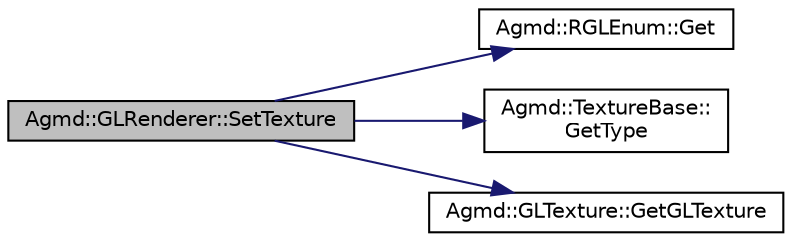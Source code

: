digraph "Agmd::GLRenderer::SetTexture"
{
  edge [fontname="Helvetica",fontsize="10",labelfontname="Helvetica",labelfontsize="10"];
  node [fontname="Helvetica",fontsize="10",shape=record];
  rankdir="LR";
  Node1 [label="Agmd::GLRenderer::SetTexture",height=0.2,width=0.4,color="black", fillcolor="grey75", style="filled" fontcolor="black"];
  Node1 -> Node2 [color="midnightblue",fontsize="10",style="solid",fontname="Helvetica"];
  Node2 [label="Agmd::RGLEnum::Get",height=0.2,width=0.4,color="black", fillcolor="white", style="filled",URL="$class_agmd_1_1_r_g_l_enum.html#a068b1f934454cf573d301c7375b4e431"];
  Node1 -> Node3 [color="midnightblue",fontsize="10",style="solid",fontname="Helvetica"];
  Node3 [label="Agmd::TextureBase::\lGetType",height=0.2,width=0.4,color="black", fillcolor="white", style="filled",URL="$class_agmd_1_1_texture_base.html#a701ea876be6c3cd5c99f4e53aa2d5405"];
  Node1 -> Node4 [color="midnightblue",fontsize="10",style="solid",fontname="Helvetica"];
  Node4 [label="Agmd::GLTexture::GetGLTexture",height=0.2,width=0.4,color="black", fillcolor="white", style="filled",URL="$class_agmd_1_1_g_l_texture.html#a0725e1fd30a42c6f61065134147cd445"];
}
